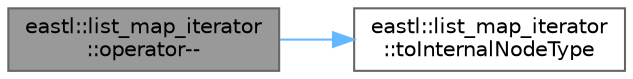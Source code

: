 digraph "eastl::list_map_iterator::operator--"
{
 // LATEX_PDF_SIZE
  bgcolor="transparent";
  edge [fontname=Helvetica,fontsize=10,labelfontname=Helvetica,labelfontsize=10];
  node [fontname=Helvetica,fontsize=10,shape=box,height=0.2,width=0.4];
  rankdir="LR";
  Node1 [id="Node000001",label="eastl::list_map_iterator\l::operator--",height=0.2,width=0.4,color="gray40", fillcolor="grey60", style="filled", fontcolor="black",tooltip=" "];
  Node1 -> Node2 [id="edge2_Node000001_Node000002",color="steelblue1",style="solid",tooltip=" "];
  Node2 [id="Node000002",label="eastl::list_map_iterator\l::toInternalNodeType",height=0.2,width=0.4,color="grey40", fillcolor="white", style="filled",URL="$structeastl_1_1list__map__iterator.html#aedf78d070c295b970e260cc2fea44403",tooltip=" "];
}
